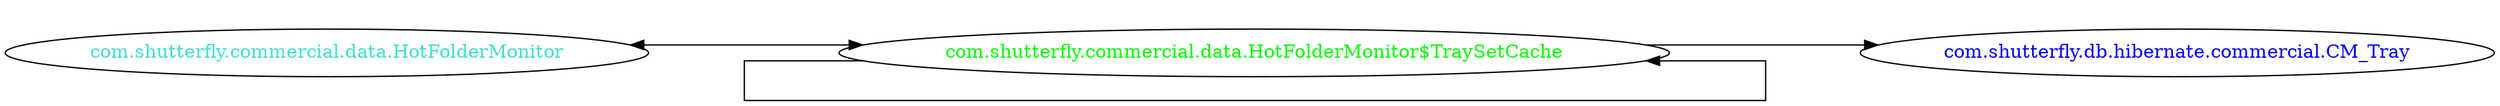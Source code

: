digraph dependencyGraph {
 concentrate=true;
 ranksep="2.0";
 rankdir="LR"; 
 splines="ortho";
"com.shutterfly.commercial.data.HotFolderMonitor$TraySetCache" [fontcolor="red"];
"com.shutterfly.db.hibernate.commercial.CM_Tray" [ fontcolor="blue" ];
"com.shutterfly.commercial.data.HotFolderMonitor$TraySetCache"->"com.shutterfly.db.hibernate.commercial.CM_Tray";
"com.shutterfly.commercial.data.HotFolderMonitor$TraySetCache" [ fontcolor="green" ];
"com.shutterfly.commercial.data.HotFolderMonitor$TraySetCache"->"com.shutterfly.commercial.data.HotFolderMonitor$TraySetCache";
"com.shutterfly.commercial.data.HotFolderMonitor" [ fontcolor="turquoise" ];
"com.shutterfly.commercial.data.HotFolderMonitor"->"com.shutterfly.commercial.data.HotFolderMonitor$TraySetCache" [dir=both];
}